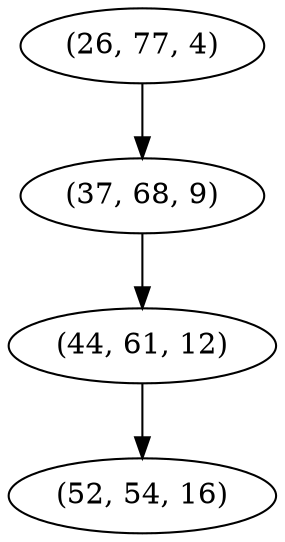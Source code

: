 digraph tree {
    "(26, 77, 4)";
    "(37, 68, 9)";
    "(44, 61, 12)";
    "(52, 54, 16)";
    "(26, 77, 4)" -> "(37, 68, 9)";
    "(37, 68, 9)" -> "(44, 61, 12)";
    "(44, 61, 12)" -> "(52, 54, 16)";
}
